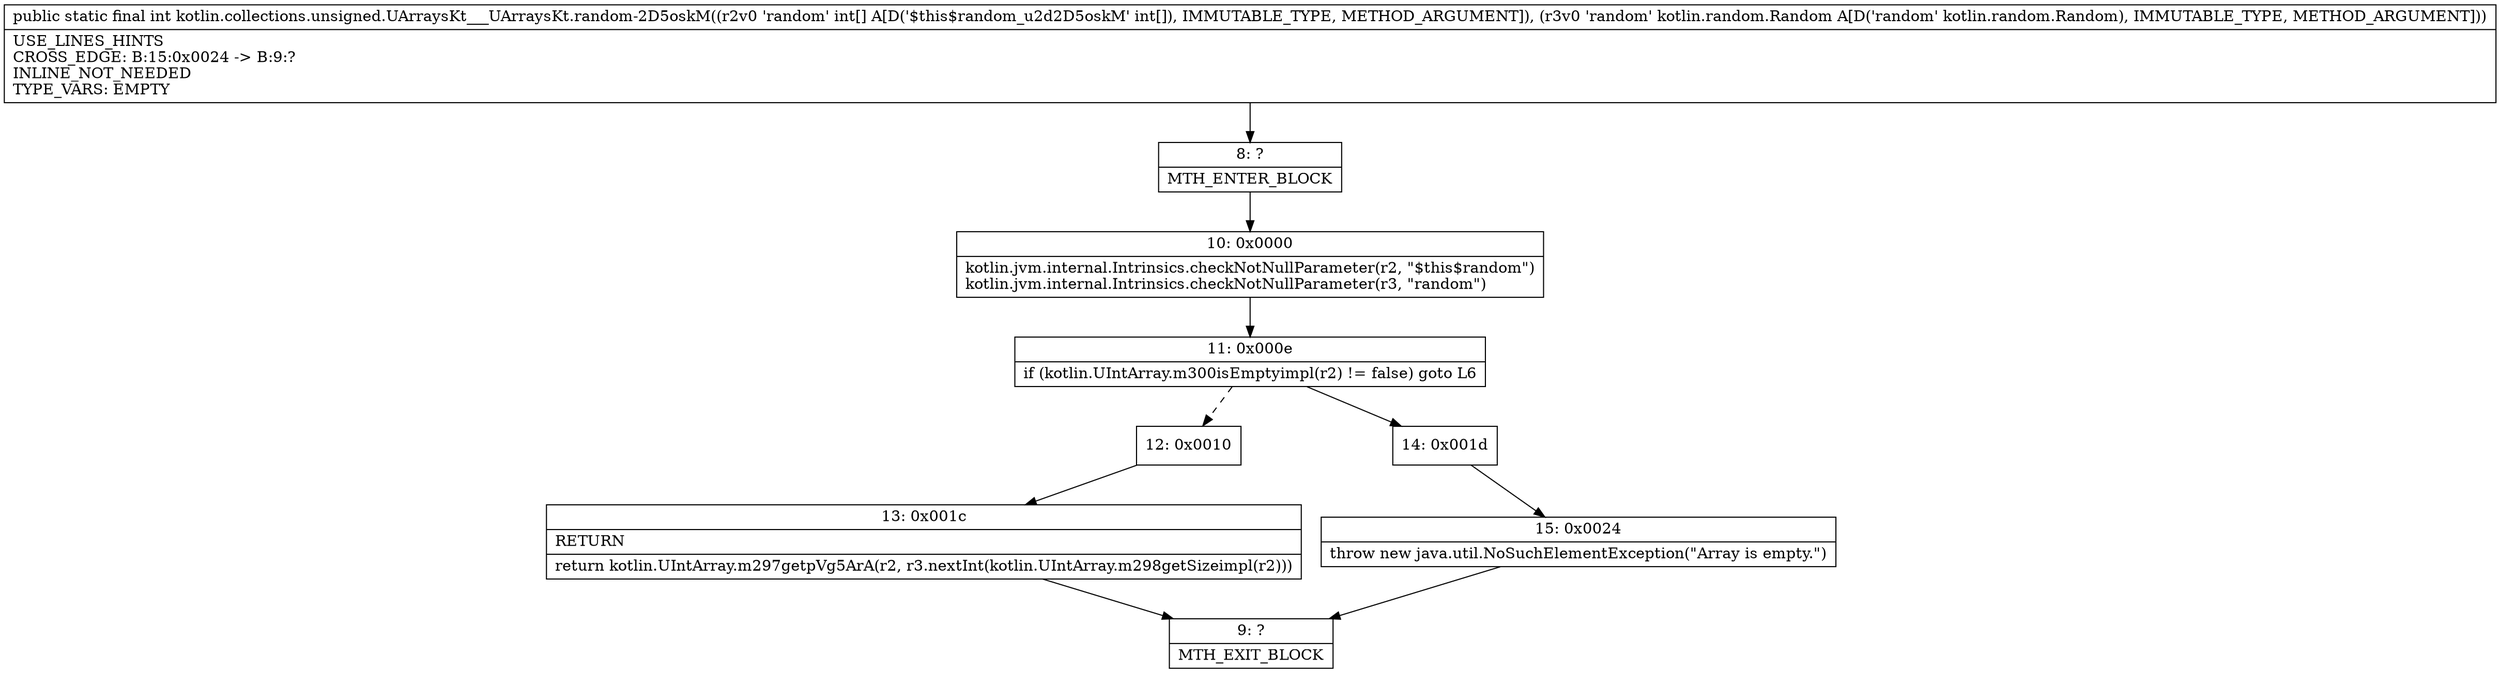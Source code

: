 digraph "CFG forkotlin.collections.unsigned.UArraysKt___UArraysKt.random\-2D5oskM([ILkotlin\/random\/Random;)I" {
Node_8 [shape=record,label="{8\:\ ?|MTH_ENTER_BLOCK\l}"];
Node_10 [shape=record,label="{10\:\ 0x0000|kotlin.jvm.internal.Intrinsics.checkNotNullParameter(r2, \"$this$random\")\lkotlin.jvm.internal.Intrinsics.checkNotNullParameter(r3, \"random\")\l}"];
Node_11 [shape=record,label="{11\:\ 0x000e|if (kotlin.UIntArray.m300isEmptyimpl(r2) != false) goto L6\l}"];
Node_12 [shape=record,label="{12\:\ 0x0010}"];
Node_13 [shape=record,label="{13\:\ 0x001c|RETURN\l|return kotlin.UIntArray.m297getpVg5ArA(r2, r3.nextInt(kotlin.UIntArray.m298getSizeimpl(r2)))\l}"];
Node_9 [shape=record,label="{9\:\ ?|MTH_EXIT_BLOCK\l}"];
Node_14 [shape=record,label="{14\:\ 0x001d}"];
Node_15 [shape=record,label="{15\:\ 0x0024|throw new java.util.NoSuchElementException(\"Array is empty.\")\l}"];
MethodNode[shape=record,label="{public static final int kotlin.collections.unsigned.UArraysKt___UArraysKt.random\-2D5oskM((r2v0 'random' int[] A[D('$this$random_u2d2D5oskM' int[]), IMMUTABLE_TYPE, METHOD_ARGUMENT]), (r3v0 'random' kotlin.random.Random A[D('random' kotlin.random.Random), IMMUTABLE_TYPE, METHOD_ARGUMENT]))  | USE_LINES_HINTS\lCROSS_EDGE: B:15:0x0024 \-\> B:9:?\lINLINE_NOT_NEEDED\lTYPE_VARS: EMPTY\l}"];
MethodNode -> Node_8;Node_8 -> Node_10;
Node_10 -> Node_11;
Node_11 -> Node_12[style=dashed];
Node_11 -> Node_14;
Node_12 -> Node_13;
Node_13 -> Node_9;
Node_14 -> Node_15;
Node_15 -> Node_9;
}

